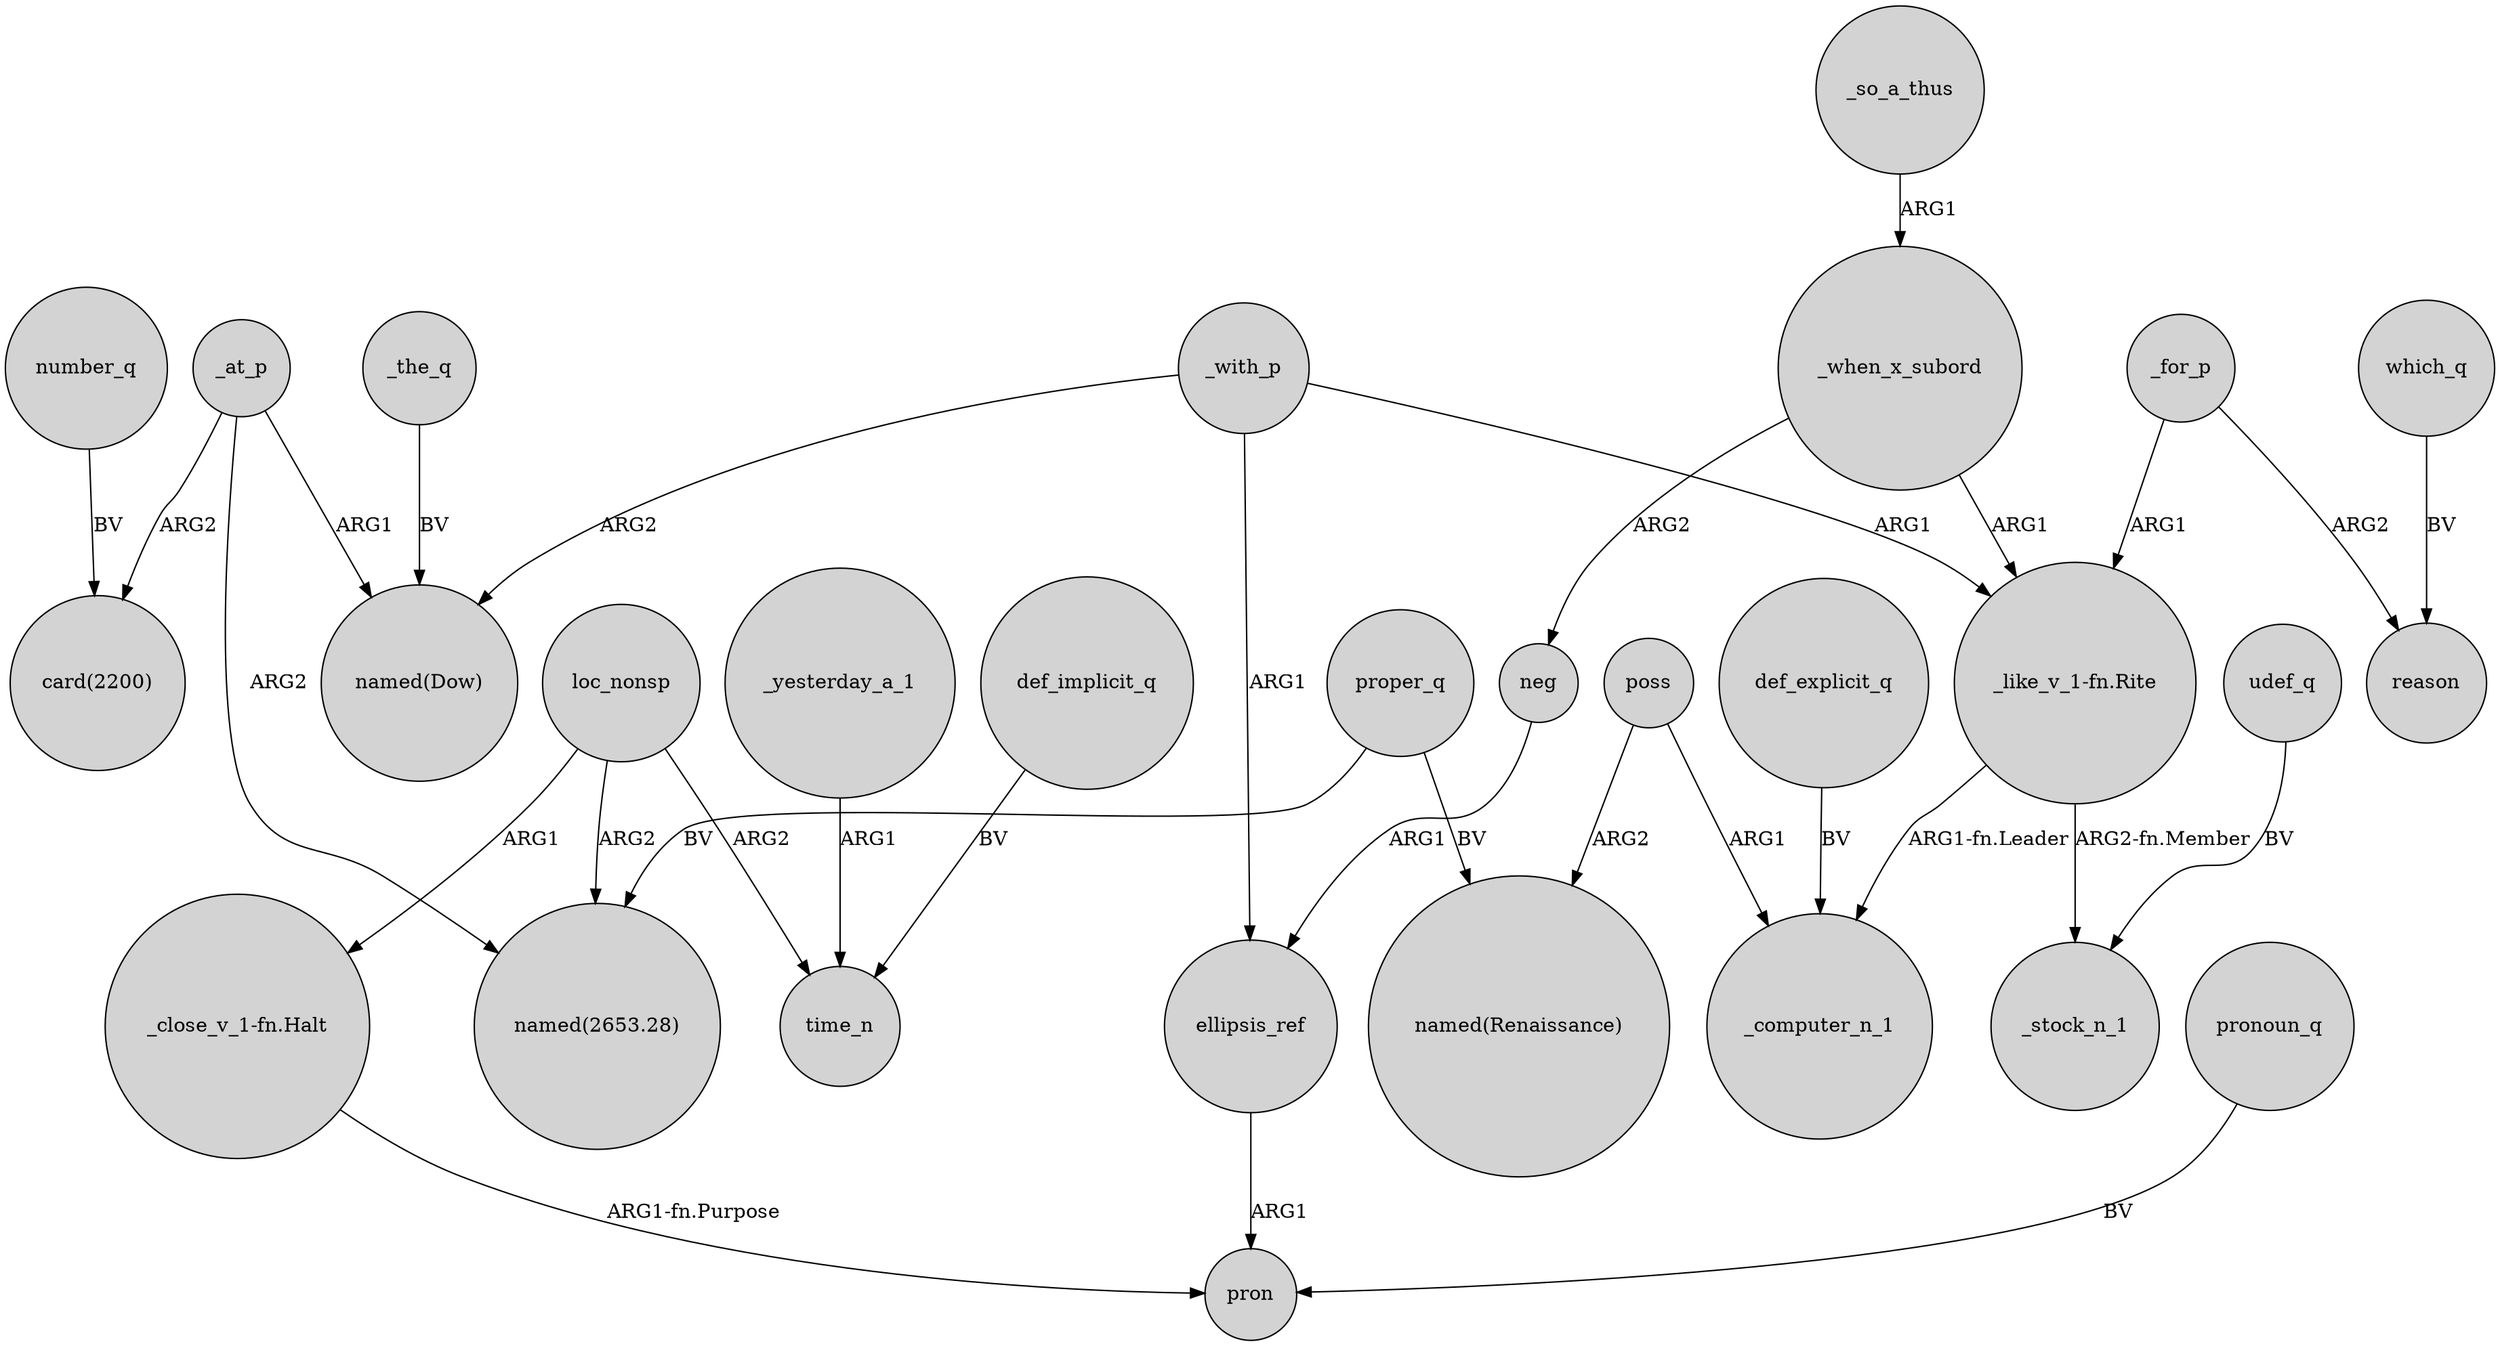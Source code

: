 digraph {
	node [shape=circle style=filled]
	_the_q -> "named(Dow)" [label=BV]
	def_explicit_q -> _computer_n_1 [label=BV]
	_at_p -> "named(Dow)" [label=ARG1]
	which_q -> reason [label=BV]
	_with_p -> "_like_v_1-fn.Rite" [label=ARG1]
	neg -> ellipsis_ref [label=ARG1]
	_with_p -> "named(Dow)" [label=ARG2]
	_at_p -> "card(2200)" [label=ARG2]
	_so_a_thus -> _when_x_subord [label=ARG1]
	_yesterday_a_1 -> time_n [label=ARG1]
	_for_p -> "_like_v_1-fn.Rite" [label=ARG1]
	_for_p -> reason [label=ARG2]
	loc_nonsp -> "_close_v_1-fn.Halt" [label=ARG1]
	poss -> "named(Renaissance)" [label=ARG2]
	proper_q -> "named(Renaissance)" [label=BV]
	_with_p -> ellipsis_ref [label=ARG1]
	ellipsis_ref -> pron [label=ARG1]
	pronoun_q -> pron [label=BV]
	_when_x_subord -> "_like_v_1-fn.Rite" [label=ARG1]
	udef_q -> _stock_n_1 [label=BV]
	"_close_v_1-fn.Halt" -> pron [label="ARG1-fn.Purpose"]
	"_like_v_1-fn.Rite" -> _computer_n_1 [label="ARG1-fn.Leader"]
	proper_q -> "named(2653.28)" [label=BV]
	_when_x_subord -> neg [label=ARG2]
	_at_p -> "named(2653.28)" [label=ARG2]
	number_q -> "card(2200)" [label=BV]
	loc_nonsp -> "named(2653.28)" [label=ARG2]
	loc_nonsp -> time_n [label=ARG2]
	poss -> _computer_n_1 [label=ARG1]
	"_like_v_1-fn.Rite" -> _stock_n_1 [label="ARG2-fn.Member"]
	def_implicit_q -> time_n [label=BV]
}
